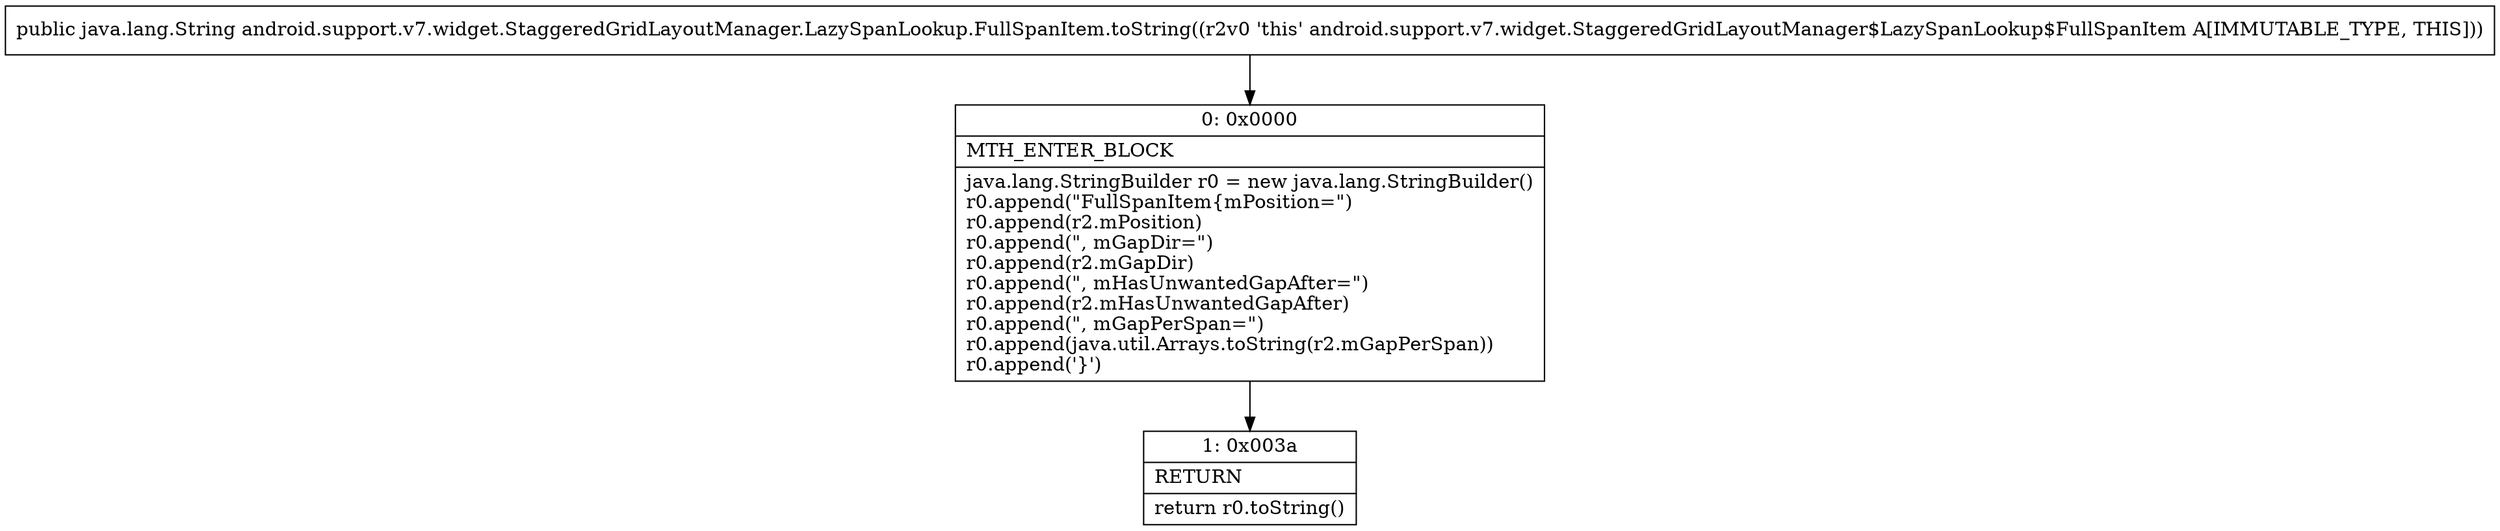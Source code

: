 digraph "CFG forandroid.support.v7.widget.StaggeredGridLayoutManager.LazySpanLookup.FullSpanItem.toString()Ljava\/lang\/String;" {
Node_0 [shape=record,label="{0\:\ 0x0000|MTH_ENTER_BLOCK\l|java.lang.StringBuilder r0 = new java.lang.StringBuilder()\lr0.append(\"FullSpanItem\{mPosition=\")\lr0.append(r2.mPosition)\lr0.append(\", mGapDir=\")\lr0.append(r2.mGapDir)\lr0.append(\", mHasUnwantedGapAfter=\")\lr0.append(r2.mHasUnwantedGapAfter)\lr0.append(\", mGapPerSpan=\")\lr0.append(java.util.Arrays.toString(r2.mGapPerSpan))\lr0.append('\}')\l}"];
Node_1 [shape=record,label="{1\:\ 0x003a|RETURN\l|return r0.toString()\l}"];
MethodNode[shape=record,label="{public java.lang.String android.support.v7.widget.StaggeredGridLayoutManager.LazySpanLookup.FullSpanItem.toString((r2v0 'this' android.support.v7.widget.StaggeredGridLayoutManager$LazySpanLookup$FullSpanItem A[IMMUTABLE_TYPE, THIS])) }"];
MethodNode -> Node_0;
Node_0 -> Node_1;
}

